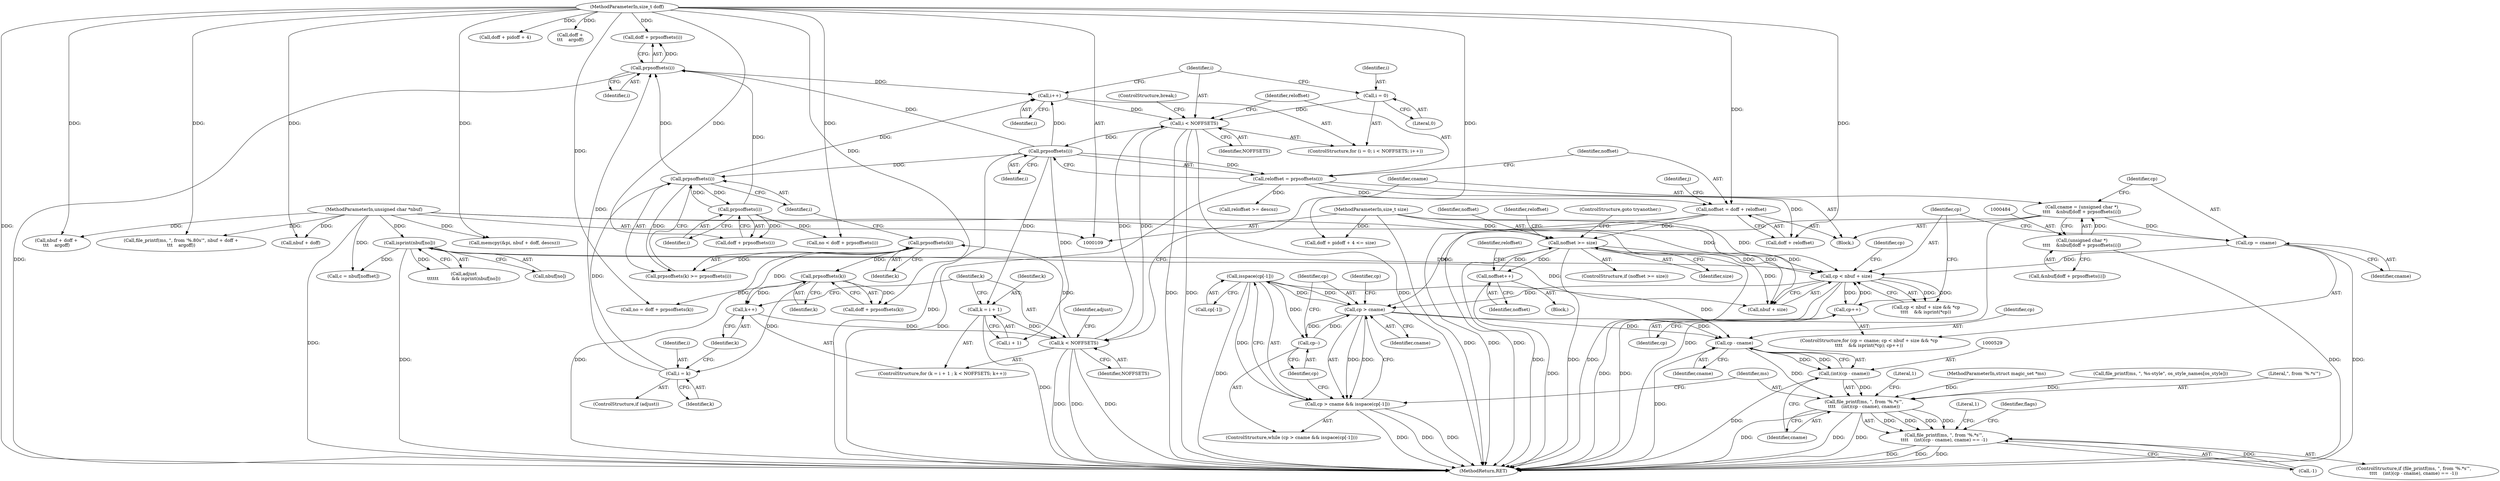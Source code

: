digraph "0_file_2858eaf99f6cc5aae129bcbf1e24ad160240185f@array" {
"1000516" [label="(Call,isspace(cp[-1]))"];
"1000513" [label="(Call,cp > cname)"];
"1000497" [label="(Call,cp < nbuf + size)"];
"1000508" [label="(Call,cp++)"];
"1000493" [label="(Call,cp = cname)"];
"1000481" [label="(Call,cname = (unsigned char *)\n\t\t\t\t    &nbuf[doff + prpsoffsets(i)])"];
"1000483" [label="(Call,(unsigned char *)\n\t\t\t\t    &nbuf[doff + prpsoffsets(i)])"];
"1000472" [label="(Call,isprint(nbuf[no]))"];
"1000111" [label="(MethodParameterIn,unsigned char *nbuf)"];
"1000393" [label="(Call,noffset >= size)"];
"1000387" [label="(Call,noffset++)"];
"1000370" [label="(Call,noffset = doff + reloffset)"];
"1000117" [label="(MethodParameterIn,size_t doff)"];
"1000365" [label="(Call,reloffset = prpsoffsets(i))"];
"1000367" [label="(Call,prpsoffsets(i))"];
"1000356" [label="(Call,i < NOFFSETS)"];
"1000359" [label="(Call,i++)"];
"1000490" [label="(Call,prpsoffsets(i))"];
"1000464" [label="(Call,prpsoffsets(i))"];
"1000450" [label="(Call,prpsoffsets(i))"];
"1000478" [label="(Call,i = k)"];
"1000458" [label="(Call,prpsoffsets(k))"];
"1000448" [label="(Call,prpsoffsets(k))"];
"1000435" [label="(Call,k < NOFFSETS)"];
"1000430" [label="(Call,k = i + 1)"];
"1000438" [label="(Call,k++)"];
"1000353" [label="(Call,i = 0)"];
"1000119" [label="(MethodParameterIn,size_t size)"];
"1000521" [label="(Call,cp--)"];
"1000516" [label="(Call,isspace(cp[-1]))"];
"1000512" [label="(Call,cp > cname && isspace(cp[-1]))"];
"1000530" [label="(Call,cp - cname)"];
"1000528" [label="(Call,(int)(cp - cname))"];
"1000525" [label="(Call,file_printf(ms, \", from '%.*s'\",\n\t\t\t\t    (int)(cp - cname), cname))"];
"1000524" [label="(Call,file_printf(ms, \", from '%.*s'\",\n\t\t\t\t    (int)(cp - cname), cname) == -1)"];
"1000473" [label="(Call,nbuf[no])"];
"1000458" [label="(Call,prpsoffsets(k))"];
"1000393" [label="(Call,noffset >= size)"];
"1000354" [label="(Identifier,i)"];
"1000483" [label="(Call,(unsigned char *)\n\t\t\t\t    &nbuf[doff + prpsoffsets(i)])"];
"1000303" [label="(Call,file_printf(ms, \", from '%.80s'\", nbuf + doff +\n\t\t\t    argoff))"];
"1000439" [label="(Identifier,k)"];
"1000532" [label="(Identifier,cname)"];
"1000371" [label="(Identifier,noffset)"];
"1000454" [label="(Call,no = doff + prpsoffsets(k))"];
"1000481" [label="(Call,cname = (unsigned char *)\n\t\t\t\t    &nbuf[doff + prpsoffsets(i)])"];
"1000535" [label="(Literal,1)"];
"1000537" [label="(Literal,1)"];
"1000110" [label="(MethodParameterIn,struct magic_set *ms)"];
"1000432" [label="(Call,i + 1)"];
"1000119" [label="(MethodParameterIn,size_t size)"];
"1000513" [label="(Call,cp > cname)"];
"1000516" [label="(Call,isspace(cp[-1]))"];
"1000435" [label="(Call,k < NOFFSETS)"];
"1000431" [label="(Identifier,k)"];
"1000514" [label="(Identifier,cp)"];
"1000521" [label="(Call,cp--)"];
"1000352" [label="(ControlStructure,for (i = 0; i < NOFFSETS; i++))"];
"1000356" [label="(Call,i < NOFFSETS)"];
"1000355" [label="(Literal,0)"];
"1000390" [label="(Identifier,reloffset)"];
"1000368" [label="(Identifier,i)"];
"1000488" [label="(Call,doff + prpsoffsets(i))"];
"1000448" [label="(Call,prpsoffsets(k))"];
"1000534" [label="(Call,-1)"];
"1000323" [label="(Call,doff + pidoff + 4 <= size)"];
"1000388" [label="(Identifier,noffset)"];
"1000526" [label="(Identifier,ms)"];
"1000479" [label="(Identifier,i)"];
"1000459" [label="(Identifier,k)"];
"1000359" [label="(Call,i++)"];
"1000450" [label="(Call,prpsoffsets(i))"];
"1000508" [label="(Call,cp++)"];
"1000324" [label="(Call,doff + pidoff + 4)"];
"1000493" [label="(Call,cp = cname)"];
"1000387" [label="(Call,noffset++)"];
"1000465" [label="(Identifier,i)"];
"1000117" [label="(MethodParameterIn,size_t doff)"];
"1000370" [label="(Call,noffset = doff + reloffset)"];
"1000111" [label="(MethodParameterIn,unsigned char *nbuf)"];
"1000429" [label="(ControlStructure,for (k = i + 1 ; k < NOFFSETS; k++))"];
"1000528" [label="(Call,(int)(cp - cname))"];
"1000497" [label="(Call,cp < nbuf + size)"];
"1000504" [label="(Identifier,cp)"];
"1000308" [label="(Call,doff +\n\t\t\t    argoff)"];
"1000361" [label="(Block,)"];
"1000395" [label="(Identifier,size)"];
"1000545" [label="(ControlStructure,break;)"];
"1000366" [label="(Identifier,reloffset)"];
"1000533" [label="(Identifier,cname)"];
"1000394" [label="(Identifier,noffset)"];
"1000523" [label="(ControlStructure,if (file_printf(ms, \", from '%.*s'\",\n\t\t\t\t    (int)(cp - cname), cname) == -1))"];
"1000437" [label="(Identifier,NOFFSETS)"];
"1000548" [label="(MethodReturn,RET)"];
"1000216" [label="(Call,file_printf(ms, \", %s-style\", os_style_names[os_style]))"];
"1000399" [label="(Identifier,reloffset)"];
"1000515" [label="(Identifier,cname)"];
"1000306" [label="(Call,nbuf + doff +\n\t\t\t    argoff)"];
"1000430" [label="(Call,k = i + 1)"];
"1000402" [label="(Call,c = nbuf[noffset])"];
"1000498" [label="(Identifier,cp)"];
"1000472" [label="(Call,isprint(nbuf[no]))"];
"1000444" [label="(Identifier,adjust)"];
"1000398" [label="(Call,reloffset >= descsz)"];
"1000254" [label="(Call,nbuf + doff)"];
"1000499" [label="(Call,nbuf + size)"];
"1000530" [label="(Call,cp - cname)"];
"1000495" [label="(Identifier,cname)"];
"1000353" [label="(Call,i = 0)"];
"1000482" [label="(Identifier,cname)"];
"1000449" [label="(Identifier,k)"];
"1000492" [label="(ControlStructure,for (cp = cname; cp < nbuf + size && *cp\n\t\t\t\t    && isprint(*cp); cp++))"];
"1000540" [label="(Identifier,flags)"];
"1000251" [label="(Call,memcpy(&pi, nbuf + doff, descsz))"];
"1000478" [label="(Call,i = k)"];
"1000470" [label="(Call,adjust\n\t\t\t\t\t\t         && isprint(nbuf[no]))"];
"1000496" [label="(Call,cp < nbuf + size && *cp\n\t\t\t\t    && isprint(*cp))"];
"1000485" [label="(Call,&nbuf[doff + prpsoffsets(i)])"];
"1000360" [label="(Identifier,i)"];
"1000451" [label="(Identifier,i)"];
"1000447" [label="(Call,prpsoffsets(k) >= prpsoffsets(i))"];
"1000522" [label="(Identifier,cp)"];
"1000511" [label="(ControlStructure,while (cp > cname && isspace(cp[-1])))"];
"1000396" [label="(ControlStructure,goto tryanother;)"];
"1000460" [label="(Call,no < doff + prpsoffsets(i))"];
"1000365" [label="(Call,reloffset = prpsoffsets(i))"];
"1000525" [label="(Call,file_printf(ms, \", from '%.*s'\",\n\t\t\t\t    (int)(cp - cname), cname))"];
"1000509" [label="(Identifier,cp)"];
"1000357" [label="(Identifier,i)"];
"1000518" [label="(Identifier,cp)"];
"1000464" [label="(Call,prpsoffsets(i))"];
"1000531" [label="(Identifier,cp)"];
"1000491" [label="(Identifier,i)"];
"1000358" [label="(Identifier,NOFFSETS)"];
"1000512" [label="(Call,cp > cname && isspace(cp[-1]))"];
"1000438" [label="(Call,k++)"];
"1000490" [label="(Call,prpsoffsets(i))"];
"1000378" [label="(Identifier,j)"];
"1000367" [label="(Call,prpsoffsets(i))"];
"1000524" [label="(Call,file_printf(ms, \", from '%.*s'\",\n\t\t\t\t    (int)(cp - cname), cname) == -1)"];
"1000480" [label="(Identifier,k)"];
"1000456" [label="(Call,doff + prpsoffsets(k))"];
"1000462" [label="(Call,doff + prpsoffsets(i))"];
"1000517" [label="(Call,cp[-1])"];
"1000386" [label="(Block,)"];
"1000527" [label="(Literal,\", from '%.*s'\")"];
"1000476" [label="(ControlStructure,if (adjust))"];
"1000392" [label="(ControlStructure,if (noffset >= size))"];
"1000436" [label="(Identifier,k)"];
"1000494" [label="(Identifier,cp)"];
"1000372" [label="(Call,doff + reloffset)"];
"1000516" -> "1000512"  [label="AST: "];
"1000516" -> "1000517"  [label="CFG: "];
"1000517" -> "1000516"  [label="AST: "];
"1000512" -> "1000516"  [label="CFG: "];
"1000516" -> "1000548"  [label="DDG: "];
"1000516" -> "1000513"  [label="DDG: "];
"1000516" -> "1000512"  [label="DDG: "];
"1000513" -> "1000516"  [label="DDG: "];
"1000516" -> "1000521"  [label="DDG: "];
"1000516" -> "1000530"  [label="DDG: "];
"1000513" -> "1000512"  [label="AST: "];
"1000513" -> "1000515"  [label="CFG: "];
"1000514" -> "1000513"  [label="AST: "];
"1000515" -> "1000513"  [label="AST: "];
"1000518" -> "1000513"  [label="CFG: "];
"1000512" -> "1000513"  [label="CFG: "];
"1000513" -> "1000512"  [label="DDG: "];
"1000513" -> "1000512"  [label="DDG: "];
"1000497" -> "1000513"  [label="DDG: "];
"1000521" -> "1000513"  [label="DDG: "];
"1000481" -> "1000513"  [label="DDG: "];
"1000513" -> "1000521"  [label="DDG: "];
"1000513" -> "1000530"  [label="DDG: "];
"1000513" -> "1000530"  [label="DDG: "];
"1000497" -> "1000496"  [label="AST: "];
"1000497" -> "1000499"  [label="CFG: "];
"1000498" -> "1000497"  [label="AST: "];
"1000499" -> "1000497"  [label="AST: "];
"1000504" -> "1000497"  [label="CFG: "];
"1000496" -> "1000497"  [label="CFG: "];
"1000497" -> "1000548"  [label="DDG: "];
"1000497" -> "1000548"  [label="DDG: "];
"1000497" -> "1000496"  [label="DDG: "];
"1000497" -> "1000496"  [label="DDG: "];
"1000508" -> "1000497"  [label="DDG: "];
"1000493" -> "1000497"  [label="DDG: "];
"1000472" -> "1000497"  [label="DDG: "];
"1000111" -> "1000497"  [label="DDG: "];
"1000393" -> "1000497"  [label="DDG: "];
"1000119" -> "1000497"  [label="DDG: "];
"1000497" -> "1000508"  [label="DDG: "];
"1000508" -> "1000492"  [label="AST: "];
"1000508" -> "1000509"  [label="CFG: "];
"1000509" -> "1000508"  [label="AST: "];
"1000498" -> "1000508"  [label="CFG: "];
"1000493" -> "1000492"  [label="AST: "];
"1000493" -> "1000495"  [label="CFG: "];
"1000494" -> "1000493"  [label="AST: "];
"1000495" -> "1000493"  [label="AST: "];
"1000498" -> "1000493"  [label="CFG: "];
"1000493" -> "1000548"  [label="DDG: "];
"1000481" -> "1000493"  [label="DDG: "];
"1000481" -> "1000361"  [label="AST: "];
"1000481" -> "1000483"  [label="CFG: "];
"1000482" -> "1000481"  [label="AST: "];
"1000483" -> "1000481"  [label="AST: "];
"1000494" -> "1000481"  [label="CFG: "];
"1000481" -> "1000548"  [label="DDG: "];
"1000483" -> "1000481"  [label="DDG: "];
"1000483" -> "1000485"  [label="CFG: "];
"1000484" -> "1000483"  [label="AST: "];
"1000485" -> "1000483"  [label="AST: "];
"1000483" -> "1000548"  [label="DDG: "];
"1000472" -> "1000470"  [label="AST: "];
"1000472" -> "1000473"  [label="CFG: "];
"1000473" -> "1000472"  [label="AST: "];
"1000470" -> "1000472"  [label="CFG: "];
"1000472" -> "1000548"  [label="DDG: "];
"1000472" -> "1000402"  [label="DDG: "];
"1000472" -> "1000470"  [label="DDG: "];
"1000111" -> "1000472"  [label="DDG: "];
"1000472" -> "1000499"  [label="DDG: "];
"1000111" -> "1000109"  [label="AST: "];
"1000111" -> "1000548"  [label="DDG: "];
"1000111" -> "1000251"  [label="DDG: "];
"1000111" -> "1000254"  [label="DDG: "];
"1000111" -> "1000303"  [label="DDG: "];
"1000111" -> "1000306"  [label="DDG: "];
"1000111" -> "1000402"  [label="DDG: "];
"1000111" -> "1000499"  [label="DDG: "];
"1000393" -> "1000392"  [label="AST: "];
"1000393" -> "1000395"  [label="CFG: "];
"1000394" -> "1000393"  [label="AST: "];
"1000395" -> "1000393"  [label="AST: "];
"1000396" -> "1000393"  [label="CFG: "];
"1000399" -> "1000393"  [label="CFG: "];
"1000393" -> "1000548"  [label="DDG: "];
"1000393" -> "1000548"  [label="DDG: "];
"1000393" -> "1000548"  [label="DDG: "];
"1000393" -> "1000387"  [label="DDG: "];
"1000387" -> "1000393"  [label="DDG: "];
"1000370" -> "1000393"  [label="DDG: "];
"1000119" -> "1000393"  [label="DDG: "];
"1000393" -> "1000499"  [label="DDG: "];
"1000387" -> "1000386"  [label="AST: "];
"1000387" -> "1000388"  [label="CFG: "];
"1000388" -> "1000387"  [label="AST: "];
"1000390" -> "1000387"  [label="CFG: "];
"1000387" -> "1000548"  [label="DDG: "];
"1000370" -> "1000361"  [label="AST: "];
"1000370" -> "1000372"  [label="CFG: "];
"1000371" -> "1000370"  [label="AST: "];
"1000372" -> "1000370"  [label="AST: "];
"1000378" -> "1000370"  [label="CFG: "];
"1000370" -> "1000548"  [label="DDG: "];
"1000370" -> "1000548"  [label="DDG: "];
"1000117" -> "1000370"  [label="DDG: "];
"1000365" -> "1000370"  [label="DDG: "];
"1000117" -> "1000109"  [label="AST: "];
"1000117" -> "1000548"  [label="DDG: "];
"1000117" -> "1000251"  [label="DDG: "];
"1000117" -> "1000254"  [label="DDG: "];
"1000117" -> "1000303"  [label="DDG: "];
"1000117" -> "1000306"  [label="DDG: "];
"1000117" -> "1000308"  [label="DDG: "];
"1000117" -> "1000323"  [label="DDG: "];
"1000117" -> "1000324"  [label="DDG: "];
"1000117" -> "1000372"  [label="DDG: "];
"1000117" -> "1000454"  [label="DDG: "];
"1000117" -> "1000456"  [label="DDG: "];
"1000117" -> "1000460"  [label="DDG: "];
"1000117" -> "1000462"  [label="DDG: "];
"1000117" -> "1000488"  [label="DDG: "];
"1000365" -> "1000361"  [label="AST: "];
"1000365" -> "1000367"  [label="CFG: "];
"1000366" -> "1000365"  [label="AST: "];
"1000367" -> "1000365"  [label="AST: "];
"1000371" -> "1000365"  [label="CFG: "];
"1000365" -> "1000548"  [label="DDG: "];
"1000367" -> "1000365"  [label="DDG: "];
"1000365" -> "1000372"  [label="DDG: "];
"1000365" -> "1000398"  [label="DDG: "];
"1000367" -> "1000368"  [label="CFG: "];
"1000368" -> "1000367"  [label="AST: "];
"1000367" -> "1000548"  [label="DDG: "];
"1000367" -> "1000359"  [label="DDG: "];
"1000356" -> "1000367"  [label="DDG: "];
"1000367" -> "1000430"  [label="DDG: "];
"1000367" -> "1000432"  [label="DDG: "];
"1000367" -> "1000450"  [label="DDG: "];
"1000367" -> "1000490"  [label="DDG: "];
"1000356" -> "1000352"  [label="AST: "];
"1000356" -> "1000358"  [label="CFG: "];
"1000357" -> "1000356"  [label="AST: "];
"1000358" -> "1000356"  [label="AST: "];
"1000366" -> "1000356"  [label="CFG: "];
"1000545" -> "1000356"  [label="CFG: "];
"1000356" -> "1000548"  [label="DDG: "];
"1000356" -> "1000548"  [label="DDG: "];
"1000356" -> "1000548"  [label="DDG: "];
"1000359" -> "1000356"  [label="DDG: "];
"1000353" -> "1000356"  [label="DDG: "];
"1000435" -> "1000356"  [label="DDG: "];
"1000356" -> "1000435"  [label="DDG: "];
"1000359" -> "1000352"  [label="AST: "];
"1000359" -> "1000360"  [label="CFG: "];
"1000360" -> "1000359"  [label="AST: "];
"1000357" -> "1000359"  [label="CFG: "];
"1000490" -> "1000359"  [label="DDG: "];
"1000450" -> "1000359"  [label="DDG: "];
"1000490" -> "1000488"  [label="AST: "];
"1000490" -> "1000491"  [label="CFG: "];
"1000491" -> "1000490"  [label="AST: "];
"1000488" -> "1000490"  [label="CFG: "];
"1000490" -> "1000548"  [label="DDG: "];
"1000490" -> "1000488"  [label="DDG: "];
"1000464" -> "1000490"  [label="DDG: "];
"1000478" -> "1000490"  [label="DDG: "];
"1000450" -> "1000490"  [label="DDG: "];
"1000464" -> "1000462"  [label="AST: "];
"1000464" -> "1000465"  [label="CFG: "];
"1000465" -> "1000464"  [label="AST: "];
"1000462" -> "1000464"  [label="CFG: "];
"1000464" -> "1000450"  [label="DDG: "];
"1000464" -> "1000460"  [label="DDG: "];
"1000464" -> "1000462"  [label="DDG: "];
"1000450" -> "1000464"  [label="DDG: "];
"1000450" -> "1000447"  [label="AST: "];
"1000450" -> "1000451"  [label="CFG: "];
"1000451" -> "1000450"  [label="AST: "];
"1000447" -> "1000450"  [label="CFG: "];
"1000450" -> "1000447"  [label="DDG: "];
"1000478" -> "1000450"  [label="DDG: "];
"1000478" -> "1000476"  [label="AST: "];
"1000478" -> "1000480"  [label="CFG: "];
"1000479" -> "1000478"  [label="AST: "];
"1000480" -> "1000478"  [label="AST: "];
"1000439" -> "1000478"  [label="CFG: "];
"1000458" -> "1000478"  [label="DDG: "];
"1000458" -> "1000456"  [label="AST: "];
"1000458" -> "1000459"  [label="CFG: "];
"1000459" -> "1000458"  [label="AST: "];
"1000456" -> "1000458"  [label="CFG: "];
"1000458" -> "1000438"  [label="DDG: "];
"1000458" -> "1000454"  [label="DDG: "];
"1000458" -> "1000456"  [label="DDG: "];
"1000448" -> "1000458"  [label="DDG: "];
"1000448" -> "1000447"  [label="AST: "];
"1000448" -> "1000449"  [label="CFG: "];
"1000449" -> "1000448"  [label="AST: "];
"1000451" -> "1000448"  [label="CFG: "];
"1000448" -> "1000548"  [label="DDG: "];
"1000448" -> "1000438"  [label="DDG: "];
"1000448" -> "1000447"  [label="DDG: "];
"1000435" -> "1000448"  [label="DDG: "];
"1000435" -> "1000429"  [label="AST: "];
"1000435" -> "1000437"  [label="CFG: "];
"1000436" -> "1000435"  [label="AST: "];
"1000437" -> "1000435"  [label="AST: "];
"1000444" -> "1000435"  [label="CFG: "];
"1000482" -> "1000435"  [label="CFG: "];
"1000435" -> "1000548"  [label="DDG: "];
"1000435" -> "1000548"  [label="DDG: "];
"1000435" -> "1000548"  [label="DDG: "];
"1000430" -> "1000435"  [label="DDG: "];
"1000438" -> "1000435"  [label="DDG: "];
"1000430" -> "1000429"  [label="AST: "];
"1000430" -> "1000432"  [label="CFG: "];
"1000431" -> "1000430"  [label="AST: "];
"1000432" -> "1000430"  [label="AST: "];
"1000436" -> "1000430"  [label="CFG: "];
"1000430" -> "1000548"  [label="DDG: "];
"1000438" -> "1000429"  [label="AST: "];
"1000438" -> "1000439"  [label="CFG: "];
"1000439" -> "1000438"  [label="AST: "];
"1000436" -> "1000438"  [label="CFG: "];
"1000353" -> "1000352"  [label="AST: "];
"1000353" -> "1000355"  [label="CFG: "];
"1000354" -> "1000353"  [label="AST: "];
"1000355" -> "1000353"  [label="AST: "];
"1000357" -> "1000353"  [label="CFG: "];
"1000119" -> "1000109"  [label="AST: "];
"1000119" -> "1000548"  [label="DDG: "];
"1000119" -> "1000323"  [label="DDG: "];
"1000119" -> "1000499"  [label="DDG: "];
"1000521" -> "1000511"  [label="AST: "];
"1000521" -> "1000522"  [label="CFG: "];
"1000522" -> "1000521"  [label="AST: "];
"1000514" -> "1000521"  [label="CFG: "];
"1000512" -> "1000511"  [label="AST: "];
"1000522" -> "1000512"  [label="CFG: "];
"1000526" -> "1000512"  [label="CFG: "];
"1000512" -> "1000548"  [label="DDG: "];
"1000512" -> "1000548"  [label="DDG: "];
"1000512" -> "1000548"  [label="DDG: "];
"1000530" -> "1000528"  [label="AST: "];
"1000530" -> "1000532"  [label="CFG: "];
"1000531" -> "1000530"  [label="AST: "];
"1000532" -> "1000530"  [label="AST: "];
"1000528" -> "1000530"  [label="CFG: "];
"1000530" -> "1000548"  [label="DDG: "];
"1000530" -> "1000528"  [label="DDG: "];
"1000530" -> "1000528"  [label="DDG: "];
"1000530" -> "1000525"  [label="DDG: "];
"1000528" -> "1000525"  [label="AST: "];
"1000529" -> "1000528"  [label="AST: "];
"1000533" -> "1000528"  [label="CFG: "];
"1000528" -> "1000548"  [label="DDG: "];
"1000528" -> "1000525"  [label="DDG: "];
"1000525" -> "1000524"  [label="AST: "];
"1000525" -> "1000533"  [label="CFG: "];
"1000526" -> "1000525"  [label="AST: "];
"1000527" -> "1000525"  [label="AST: "];
"1000533" -> "1000525"  [label="AST: "];
"1000535" -> "1000525"  [label="CFG: "];
"1000525" -> "1000548"  [label="DDG: "];
"1000525" -> "1000548"  [label="DDG: "];
"1000525" -> "1000548"  [label="DDG: "];
"1000525" -> "1000524"  [label="DDG: "];
"1000525" -> "1000524"  [label="DDG: "];
"1000525" -> "1000524"  [label="DDG: "];
"1000525" -> "1000524"  [label="DDG: "];
"1000216" -> "1000525"  [label="DDG: "];
"1000110" -> "1000525"  [label="DDG: "];
"1000524" -> "1000523"  [label="AST: "];
"1000524" -> "1000534"  [label="CFG: "];
"1000534" -> "1000524"  [label="AST: "];
"1000537" -> "1000524"  [label="CFG: "];
"1000540" -> "1000524"  [label="CFG: "];
"1000524" -> "1000548"  [label="DDG: "];
"1000524" -> "1000548"  [label="DDG: "];
"1000524" -> "1000548"  [label="DDG: "];
"1000534" -> "1000524"  [label="DDG: "];
}
